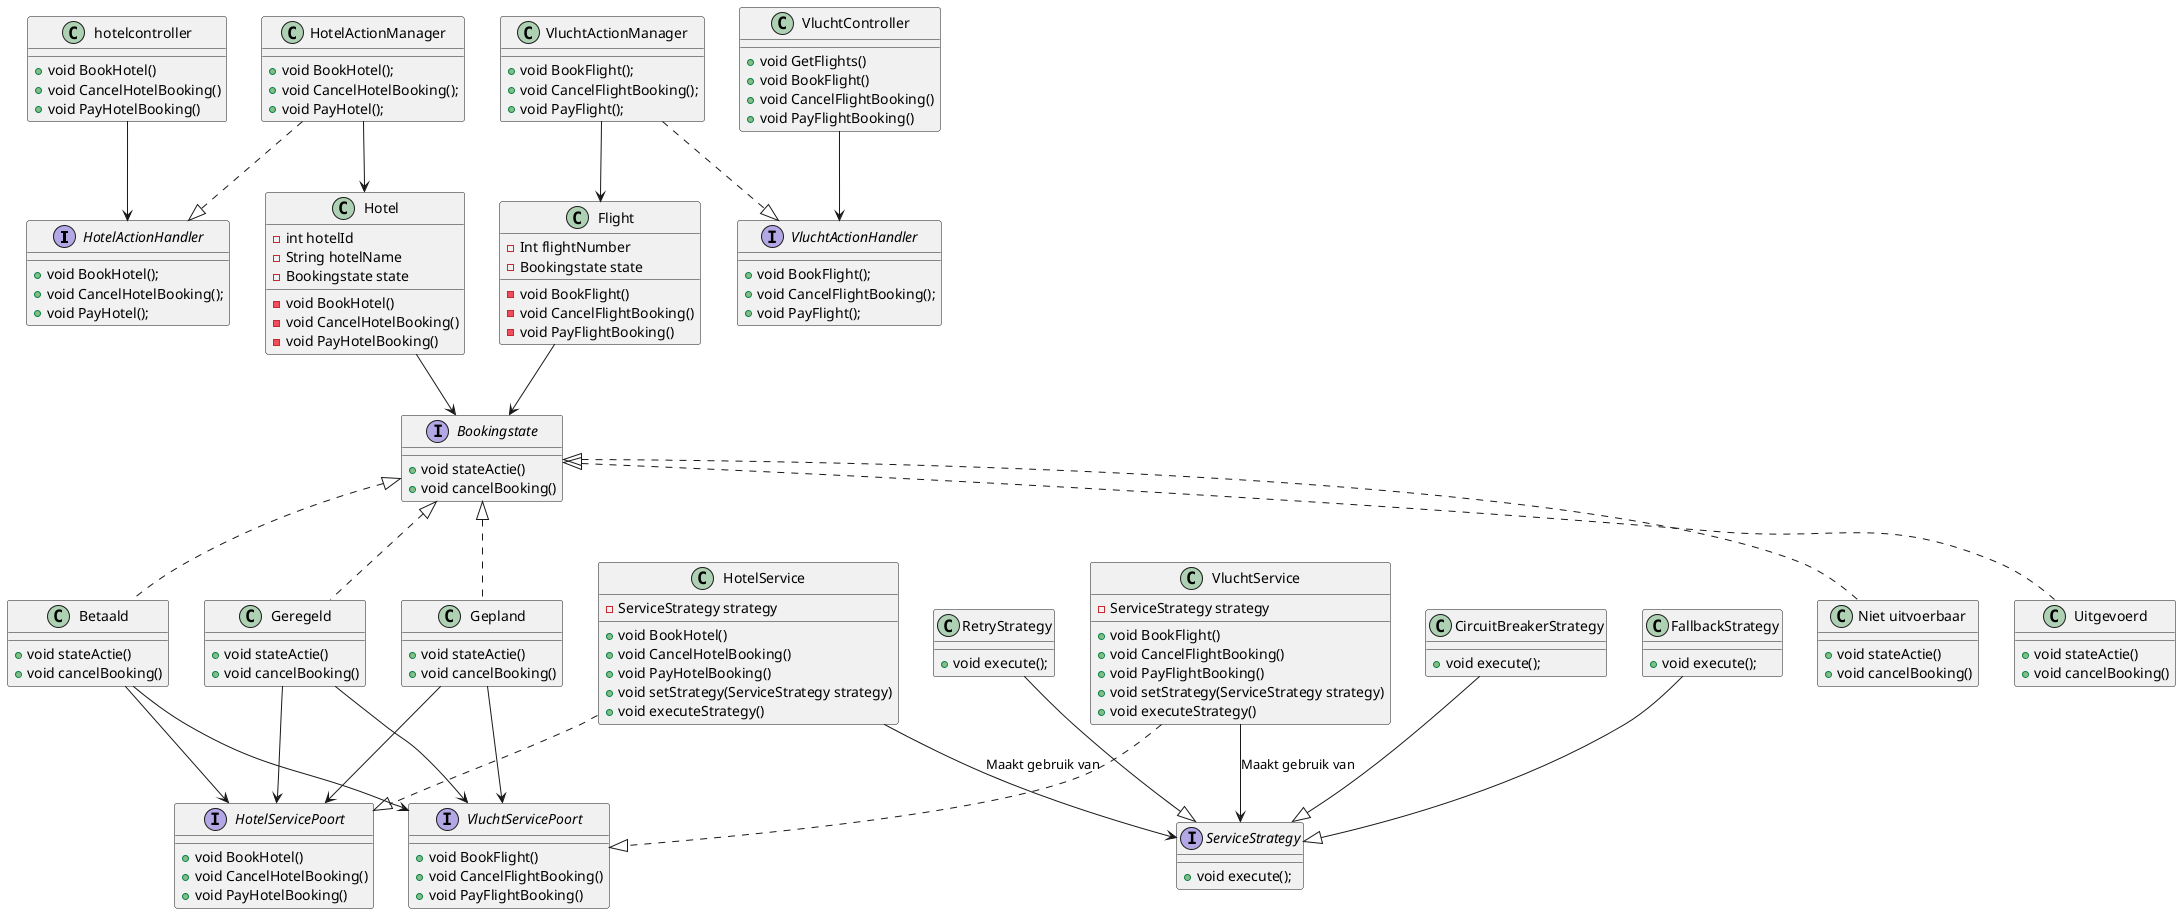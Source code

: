 @startuml

'interfaces
interface "HotelActionHandler"{
+ void BookHotel();
+ void CancelHotelBooking();
+ void PayHotel();
}
interface "VluchtActionHandler"{
+ void BookFlight();
+ void CancelFlightBooking();
+ void PayFlight();
}
interface "VluchtServicePoort"{
+ void BookFlight()
+ void CancelFlightBooking()
+ void PayFlightBooking()
}
interface "HotelServicePoort"{
+ void BookHotel()
+ void CancelHotelBooking()
+ void PayHotelBooking()
}
interface "Bookingstate" {
+ void stateActie()
+ void cancelBooking()
}
interface ServiceStrategy {
    + void execute();
}

'classes
class "hotelcontroller" {
+ void BookHotel()
+ void CancelHotelBooking()
+ void PayHotelBooking()
}
class "HotelService"{
- ServiceStrategy strategy
+ void BookHotel()
+ void CancelHotelBooking()
+ void PayHotelBooking()
+ void setStrategy(ServiceStrategy strategy)
+ void executeStrategy()
}
class "VluchtController"{
+ void GetFlights()
+ void BookFlight()
+ void CancelFlightBooking()
+ void PayFlightBooking()
}
class "VluchtService"{
- ServiceStrategy strategy
+ void BookFlight()
+ void CancelFlightBooking()
+ void PayFlightBooking()
+ void setStrategy(ServiceStrategy strategy)
+ void executeStrategy()
}
class RetryStrategy {
    + void execute();
}

class CircuitBreakerStrategy {
    + void execute();
}

class FallbackStrategy {
    + void execute();
}
class "HotelActionManager"{
+ void BookHotel();
+ void CancelHotelBooking();
+ void PayHotel();
}
class "VluchtActionManager"{
+ void BookFlight();
+ void CancelFlightBooking();
+ void PayFlight();
}
class "Gepland" {
+ void stateActie()
+ void cancelBooking()
}
class "Geregeld" {
+ void stateActie()
+ void cancelBooking()
}
class "Betaald" {
+ void stateActie()
+ void cancelBooking()
}
class "Niet uitvoerbaar" {
+ void stateActie()
+ void cancelBooking()
}
class "Uitgevoerd" {
+ void stateActie()
+ void cancelBooking()
}
class "Hotel" {
- int hotelId
- String hotelName
- Bookingstate state
- void BookHotel()
- void CancelHotelBooking()
- void PayHotelBooking()
}
class "Flight" {
- Int flightNumber
- Bookingstate state
- void BookFlight()
- void CancelFlightBooking()
- void PayFlightBooking()
}

'relaties
"hotelcontroller" --> "HotelActionHandler"
"HotelService" 	..|> "HotelServicePoort"
"VluchtController" --> "VluchtActionHandler"
"VluchtService" ..|> "VluchtServicePoort"
"VluchtService" --> "ServiceStrategy" : Maakt gebruik van
"HotelService" --> "ServiceStrategy" : Maakt gebruik van
"RetryStrategy" --|> "ServiceStrategy"
"CircuitBreakerStrategy" --|> "ServiceStrategy"
"FallbackStrategy" --|> "ServiceStrategy"
"HotelActionManager" ..|> "HotelActionHandler"
"VluchtActionManager" ..|> "VluchtActionHandler"
"Gepland" --> "HotelServicePoort"
"Gepland" --> "VluchtServicePoort"
"Geregeld" --> "HotelServicePoort"
"Geregeld" --> "VluchtServicePoort"
"Betaald" --> "HotelServicePoort"
"Betaald" --> "VluchtServicePoort"
"Flight" --> "Bookingstate"
"Hotel" --> "Bookingstate"
"Bookingstate" <|.. "Gepland"
"Bookingstate" <|.. "Geregeld"
"Bookingstate" <|.. "Betaald"
"Bookingstate" <|.. "Niet uitvoerbaar"
"Bookingstate" <|.. "Uitgevoerd"
"VluchtActionManager" --> "Flight"
"HotelActionManager" --> "Hotel"

@enduml
